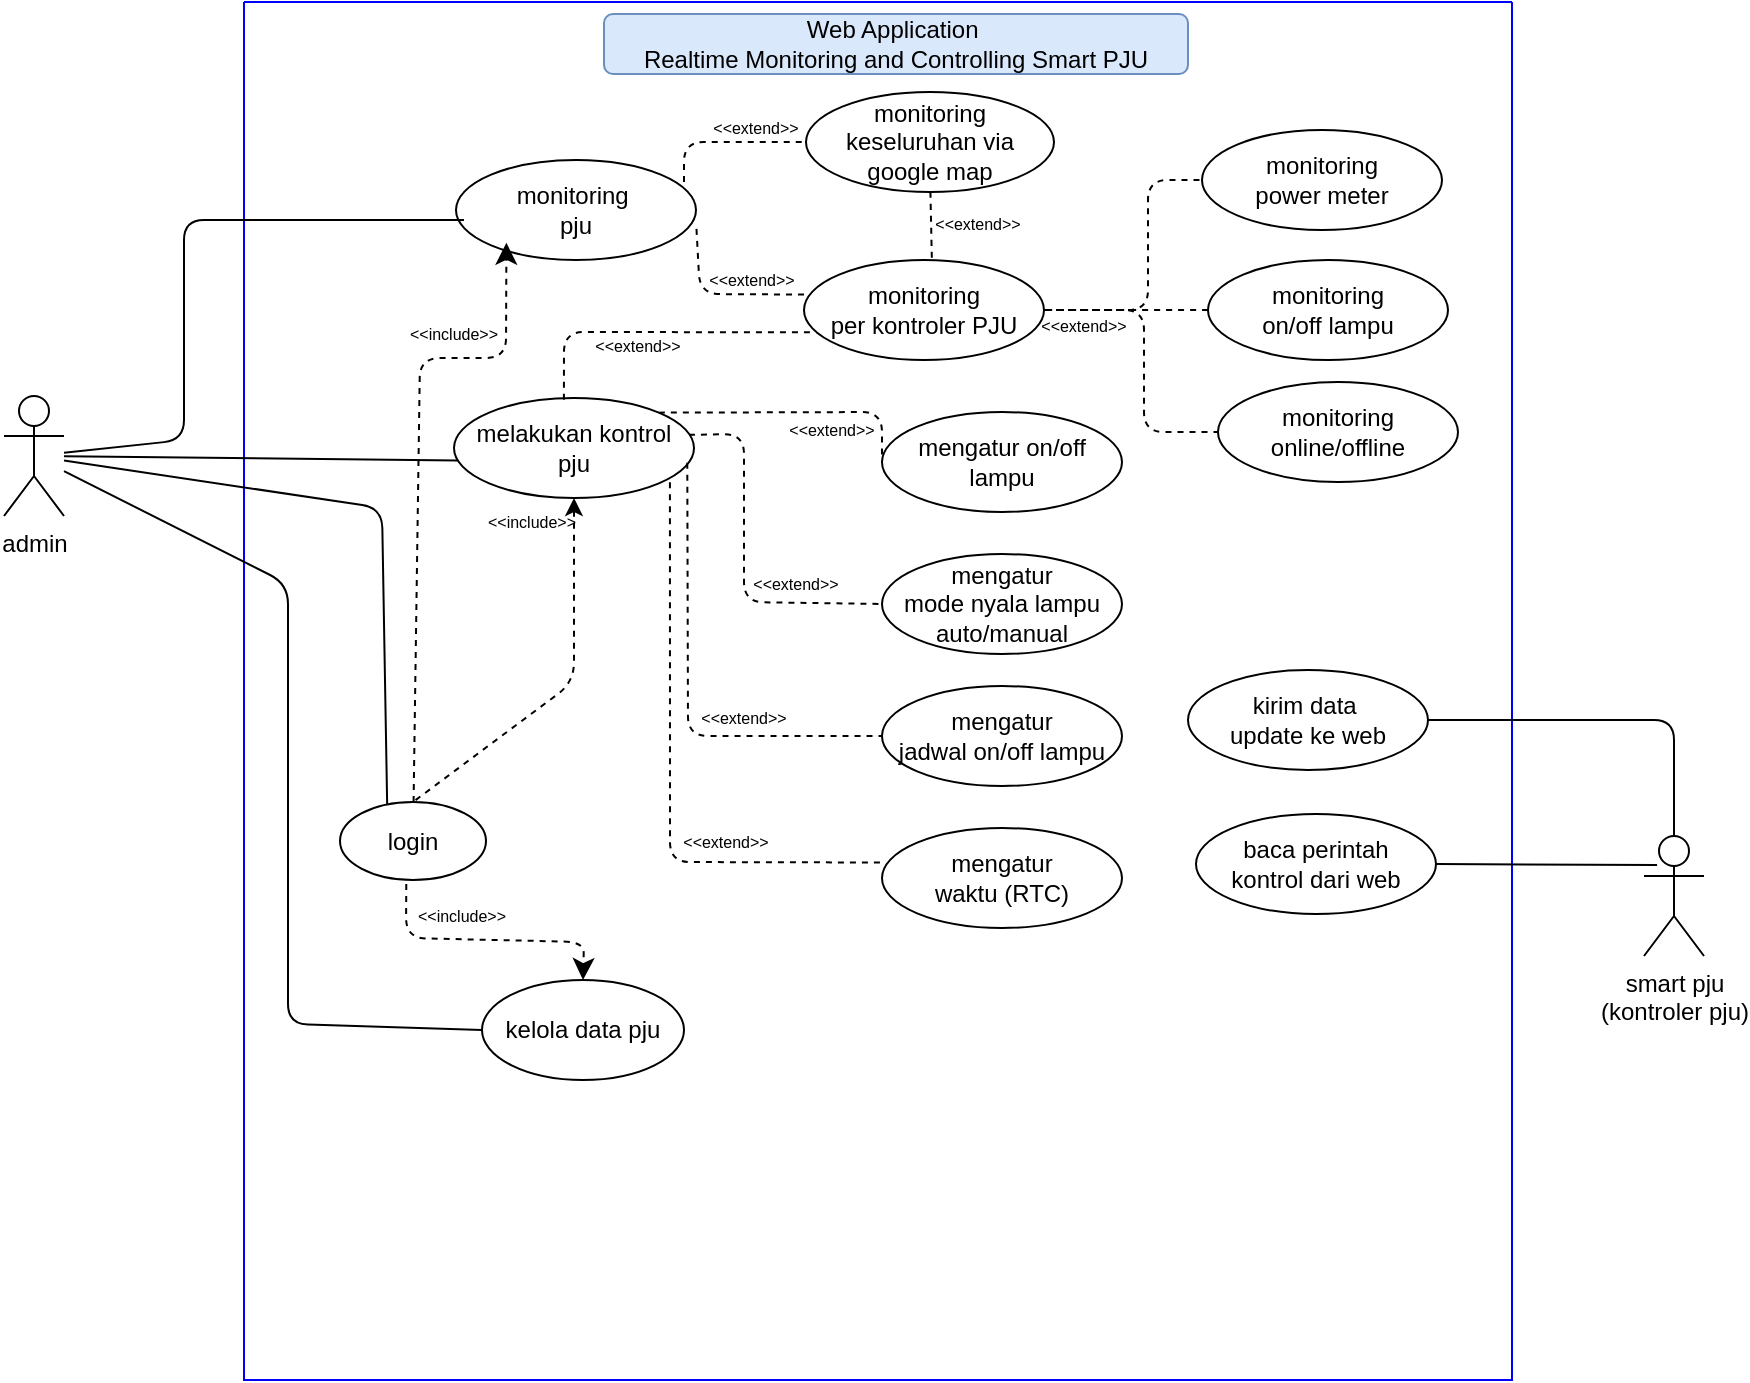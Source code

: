 <mxfile version="24.7.13">
  <diagram name="Page-1" id="pTCAznH1Ie4KXk48edHu">
    <mxGraphModel dx="553" dy="324" grid="0" gridSize="10" guides="1" tooltips="1" connect="1" arrows="1" fold="1" page="0" pageScale="1" pageWidth="850" pageHeight="1100" math="0" shadow="0">
      <root>
        <mxCell id="0" />
        <mxCell id="1" parent="0" />
        <mxCell id="OZYJQrQI57N_s6W0lsTE-5" value="" style="swimlane;startSize=0;fillColor=#fff2cc;strokeColor=#0000FF;" vertex="1" parent="1">
          <mxGeometry x="230" y="101" width="634" height="689" as="geometry">
            <mxRectangle x="180" y="160" width="50" height="40" as="alternateBounds" />
          </mxGeometry>
        </mxCell>
        <mxCell id="OZYJQrQI57N_s6W0lsTE-6" value="monitoring&amp;nbsp;&lt;div&gt;pju&lt;/div&gt;" style="ellipse;whiteSpace=wrap;html=1;" vertex="1" parent="OZYJQrQI57N_s6W0lsTE-5">
          <mxGeometry x="106" y="79" width="120" height="50" as="geometry" />
        </mxCell>
        <mxCell id="OZYJQrQI57N_s6W0lsTE-7" value="login" style="ellipse;whiteSpace=wrap;html=1;" vertex="1" parent="OZYJQrQI57N_s6W0lsTE-5">
          <mxGeometry x="48" y="400" width="73" height="39" as="geometry" />
        </mxCell>
        <mxCell id="OZYJQrQI57N_s6W0lsTE-8" value="melakukan kontrol&lt;div&gt;pju&lt;/div&gt;" style="ellipse;whiteSpace=wrap;html=1;" vertex="1" parent="OZYJQrQI57N_s6W0lsTE-5">
          <mxGeometry x="105" y="198" width="120" height="50" as="geometry" />
        </mxCell>
        <mxCell id="OZYJQrQI57N_s6W0lsTE-9" value="" style="endArrow=none;dashed=1;html=1;rounded=1;exitX=0.5;exitY=1;exitDx=0;exitDy=0;entryX=0.5;entryY=0;entryDx=0;entryDy=0;startArrow=classic;startFill=1;curved=0;" edge="1" parent="OZYJQrQI57N_s6W0lsTE-5" source="OZYJQrQI57N_s6W0lsTE-8" target="OZYJQrQI57N_s6W0lsTE-7">
          <mxGeometry width="50" height="50" relative="1" as="geometry">
            <mxPoint x="169.36" y="303.75" as="sourcePoint" />
            <mxPoint x="169.64" y="207.35" as="targetPoint" />
            <Array as="points">
              <mxPoint x="165" y="340" />
            </Array>
          </mxGeometry>
        </mxCell>
        <mxCell id="OZYJQrQI57N_s6W0lsTE-10" value="&amp;lt;&amp;lt;include&amp;gt;&amp;gt;" style="text;html=1;align=center;verticalAlign=middle;whiteSpace=wrap;rounded=0;fontSize=8;" vertex="1" parent="OZYJQrQI57N_s6W0lsTE-5">
          <mxGeometry x="114" y="255" width="60" height="10" as="geometry" />
        </mxCell>
        <mxCell id="OZYJQrQI57N_s6W0lsTE-11" value="mengatur on/off lampu" style="ellipse;whiteSpace=wrap;html=1;" vertex="1" parent="OZYJQrQI57N_s6W0lsTE-5">
          <mxGeometry x="319" y="205" width="120" height="50" as="geometry" />
        </mxCell>
        <mxCell id="OZYJQrQI57N_s6W0lsTE-12" value="mengatur&lt;div&gt;mode nyala lampu auto/manual&lt;/div&gt;" style="ellipse;whiteSpace=wrap;html=1;" vertex="1" parent="OZYJQrQI57N_s6W0lsTE-5">
          <mxGeometry x="319" y="276" width="120" height="50" as="geometry" />
        </mxCell>
        <mxCell id="OZYJQrQI57N_s6W0lsTE-13" value="mengatur&lt;div&gt;jadwal on/off lampu&lt;/div&gt;" style="ellipse;whiteSpace=wrap;html=1;" vertex="1" parent="OZYJQrQI57N_s6W0lsTE-5">
          <mxGeometry x="319" y="342" width="120" height="50" as="geometry" />
        </mxCell>
        <mxCell id="OZYJQrQI57N_s6W0lsTE-14" value="mengatur&lt;div&gt;waktu (RTC)&lt;/div&gt;" style="ellipse;whiteSpace=wrap;html=1;" vertex="1" parent="OZYJQrQI57N_s6W0lsTE-5">
          <mxGeometry x="319" y="413" width="120" height="50" as="geometry" />
        </mxCell>
        <mxCell id="OZYJQrQI57N_s6W0lsTE-15" value="" style="endArrow=none;dashed=1;html=1;rounded=1;entryX=0;entryY=0.5;entryDx=0;entryDy=0;exitX=1;exitY=0;exitDx=0;exitDy=0;curved=0;" edge="1" parent="OZYJQrQI57N_s6W0lsTE-5" source="OZYJQrQI57N_s6W0lsTE-8" target="OZYJQrQI57N_s6W0lsTE-11">
          <mxGeometry width="50" height="50" relative="1" as="geometry">
            <mxPoint x="209" y="354" as="sourcePoint" />
            <mxPoint x="259" y="304" as="targetPoint" />
            <Array as="points">
              <mxPoint x="319" y="205" />
            </Array>
          </mxGeometry>
        </mxCell>
        <mxCell id="OZYJQrQI57N_s6W0lsTE-16" value="&amp;lt;&amp;lt;extend&amp;gt;&amp;gt;" style="text;html=1;align=center;verticalAlign=middle;whiteSpace=wrap;rounded=0;fontSize=8;" vertex="1" parent="OZYJQrQI57N_s6W0lsTE-5">
          <mxGeometry x="264" y="209" width="60" height="10" as="geometry" />
        </mxCell>
        <mxCell id="OZYJQrQI57N_s6W0lsTE-17" value="" style="endArrow=none;dashed=1;html=1;rounded=1;exitX=0.458;exitY=0.018;exitDx=0;exitDy=0;exitPerimeter=0;entryX=0.064;entryY=0.723;entryDx=0;entryDy=0;entryPerimeter=0;curved=0;" edge="1" parent="OZYJQrQI57N_s6W0lsTE-5" source="OZYJQrQI57N_s6W0lsTE-8" target="OZYJQrQI57N_s6W0lsTE-27">
          <mxGeometry width="50" height="50" relative="1" as="geometry">
            <mxPoint x="217" y="186" as="sourcePoint" />
            <mxPoint x="329" y="129" as="targetPoint" />
            <Array as="points">
              <mxPoint x="160" y="165" />
            </Array>
          </mxGeometry>
        </mxCell>
        <mxCell id="OZYJQrQI57N_s6W0lsTE-18" value="&amp;lt;&amp;lt;extend&amp;gt;&amp;gt;" style="text;html=1;align=center;verticalAlign=middle;whiteSpace=wrap;rounded=0;fontSize=8;" vertex="1" parent="OZYJQrQI57N_s6W0lsTE-5">
          <mxGeometry x="167" y="167" width="60" height="10" as="geometry" />
        </mxCell>
        <mxCell id="OZYJQrQI57N_s6W0lsTE-19" value="" style="endArrow=none;dashed=1;html=1;rounded=1;exitX=0.979;exitY=0.368;exitDx=0;exitDy=0;exitPerimeter=0;entryX=0;entryY=0.5;entryDx=0;entryDy=0;curved=0;" edge="1" parent="OZYJQrQI57N_s6W0lsTE-5" source="OZYJQrQI57N_s6W0lsTE-8" target="OZYJQrQI57N_s6W0lsTE-12">
          <mxGeometry width="50" height="50" relative="1" as="geometry">
            <mxPoint x="217" y="186" as="sourcePoint" />
            <mxPoint x="329" y="129" as="targetPoint" />
            <Array as="points">
              <mxPoint x="250" y="216" />
              <mxPoint x="250" y="300" />
            </Array>
          </mxGeometry>
        </mxCell>
        <mxCell id="OZYJQrQI57N_s6W0lsTE-20" value="" style="endArrow=none;dashed=1;html=1;rounded=1;exitX=0.972;exitY=0.648;exitDx=0;exitDy=0;exitPerimeter=0;entryX=0;entryY=0.5;entryDx=0;entryDy=0;curved=0;" edge="1" parent="OZYJQrQI57N_s6W0lsTE-5" source="OZYJQrQI57N_s6W0lsTE-8" target="OZYJQrQI57N_s6W0lsTE-13">
          <mxGeometry width="50" height="50" relative="1" as="geometry">
            <mxPoint x="232" y="197" as="sourcePoint" />
            <mxPoint x="331" y="208" as="targetPoint" />
            <Array as="points">
              <mxPoint x="222" y="367" />
            </Array>
          </mxGeometry>
        </mxCell>
        <mxCell id="OZYJQrQI57N_s6W0lsTE-21" value="" style="endArrow=none;dashed=1;html=1;rounded=1;exitX=0.908;exitY=0.842;exitDx=0;exitDy=0;exitPerimeter=0;entryX=0.017;entryY=0.345;entryDx=0;entryDy=0;entryPerimeter=0;curved=0;" edge="1" parent="OZYJQrQI57N_s6W0lsTE-5">
          <mxGeometry width="50" height="50" relative="1" as="geometry">
            <mxPoint x="212.96" y="240.1" as="sourcePoint" />
            <mxPoint x="320.04" y="430.25" as="targetPoint" />
            <Array as="points">
              <mxPoint x="213" y="430" />
            </Array>
          </mxGeometry>
        </mxCell>
        <mxCell id="OZYJQrQI57N_s6W0lsTE-22" value="&amp;lt;&amp;lt;extend&amp;gt;&amp;gt;" style="text;html=1;align=center;verticalAlign=middle;whiteSpace=wrap;rounded=0;fontSize=8;" vertex="1" parent="OZYJQrQI57N_s6W0lsTE-5">
          <mxGeometry x="246" y="286" width="60" height="10" as="geometry" />
        </mxCell>
        <mxCell id="OZYJQrQI57N_s6W0lsTE-23" value="&amp;lt;&amp;lt;extend&amp;gt;&amp;gt;" style="text;html=1;align=center;verticalAlign=middle;whiteSpace=wrap;rounded=0;fontSize=8;" vertex="1" parent="OZYJQrQI57N_s6W0lsTE-5">
          <mxGeometry x="220" y="353" width="60" height="10" as="geometry" />
        </mxCell>
        <mxCell id="OZYJQrQI57N_s6W0lsTE-24" value="&amp;lt;&amp;lt;extend&amp;gt;&amp;gt;" style="text;html=1;align=center;verticalAlign=middle;whiteSpace=wrap;rounded=0;fontSize=8;" vertex="1" parent="OZYJQrQI57N_s6W0lsTE-5">
          <mxGeometry x="211" y="415" width="60" height="10" as="geometry" />
        </mxCell>
        <mxCell id="OZYJQrQI57N_s6W0lsTE-25" value="Web Application&amp;nbsp;&lt;div&gt;Realtime Monitoring and Controlling Smart PJU&lt;/div&gt;" style="text;html=1;align=center;verticalAlign=middle;whiteSpace=wrap;rounded=1;fillColor=#dae8fc;strokeColor=#6c8ebf;fillStyle=solid;gradientColor=none;perimeterSpacing=0;strokeWidth=1;spacingTop=1;spacingBottom=1;" vertex="1" parent="OZYJQrQI57N_s6W0lsTE-5">
          <mxGeometry x="180" y="6" width="292" height="30" as="geometry" />
        </mxCell>
        <mxCell id="OZYJQrQI57N_s6W0lsTE-53" style="edgeStyle=none;curved=0;rounded=1;orthogonalLoop=1;jettySize=auto;html=1;exitX=1;exitY=0.5;exitDx=0;exitDy=0;entryX=0;entryY=0.5;entryDx=0;entryDy=0;fontSize=12;startSize=8;endSize=8;endArrow=none;endFill=0;dashed=1;" edge="1" parent="OZYJQrQI57N_s6W0lsTE-5" source="OZYJQrQI57N_s6W0lsTE-27" target="OZYJQrQI57N_s6W0lsTE-52">
          <mxGeometry relative="1" as="geometry">
            <Array as="points">
              <mxPoint x="452" y="154" />
              <mxPoint x="452" y="89" />
            </Array>
          </mxGeometry>
        </mxCell>
        <mxCell id="OZYJQrQI57N_s6W0lsTE-26" value="monitoring keseluruhan via&lt;div&gt;google map&lt;/div&gt;" style="ellipse;whiteSpace=wrap;html=1;" vertex="1" parent="OZYJQrQI57N_s6W0lsTE-5">
          <mxGeometry x="281" y="45" width="124" height="50" as="geometry" />
        </mxCell>
        <mxCell id="OZYJQrQI57N_s6W0lsTE-27" value="monitoring&lt;div&gt;per kontroler PJU&lt;/div&gt;" style="ellipse;whiteSpace=wrap;html=1;" vertex="1" parent="OZYJQrQI57N_s6W0lsTE-5">
          <mxGeometry x="280" y="129" width="120" height="50" as="geometry" />
        </mxCell>
        <mxCell id="OZYJQrQI57N_s6W0lsTE-28" value="" style="endArrow=none;dashed=1;html=1;rounded=1;entryX=0;entryY=0.5;entryDx=0;entryDy=0;exitX=0.95;exitY=0.22;exitDx=0;exitDy=0;exitPerimeter=0;curved=0;" edge="1" parent="OZYJQrQI57N_s6W0lsTE-5" source="OZYJQrQI57N_s6W0lsTE-6" target="OZYJQrQI57N_s6W0lsTE-26">
          <mxGeometry width="50" height="50" relative="1" as="geometry">
            <mxPoint x="210" y="100" as="sourcePoint" />
            <mxPoint x="260" y="50" as="targetPoint" />
            <Array as="points">
              <mxPoint x="220" y="70" />
            </Array>
          </mxGeometry>
        </mxCell>
        <mxCell id="OZYJQrQI57N_s6W0lsTE-29" value="" style="endArrow=none;dashed=1;html=1;rounded=1;exitX=1.002;exitY=0.689;exitDx=0;exitDy=0;exitPerimeter=0;entryX=0.025;entryY=0.346;entryDx=0;entryDy=0;entryPerimeter=0;curved=0;" edge="1" parent="OZYJQrQI57N_s6W0lsTE-5" source="OZYJQrQI57N_s6W0lsTE-6" target="OZYJQrQI57N_s6W0lsTE-27">
          <mxGeometry width="50" height="50" relative="1" as="geometry">
            <mxPoint x="170" y="209" as="sourcePoint" />
            <mxPoint x="290" y="159" as="targetPoint" />
            <Array as="points">
              <mxPoint x="228" y="146" />
            </Array>
          </mxGeometry>
        </mxCell>
        <mxCell id="OZYJQrQI57N_s6W0lsTE-30" value="&amp;lt;&amp;lt;extend&amp;gt;&amp;gt;" style="text;html=1;align=center;verticalAlign=middle;whiteSpace=wrap;rounded=0;fontSize=8;" vertex="1" parent="OZYJQrQI57N_s6W0lsTE-5">
          <mxGeometry x="226" y="58" width="60" height="10" as="geometry" />
        </mxCell>
        <mxCell id="OZYJQrQI57N_s6W0lsTE-31" value="&amp;lt;&amp;lt;extend&amp;gt;&amp;gt;" style="text;html=1;align=center;verticalAlign=middle;whiteSpace=wrap;rounded=0;fontSize=8;" vertex="1" parent="OZYJQrQI57N_s6W0lsTE-5">
          <mxGeometry x="224" y="134" width="60" height="10" as="geometry" />
        </mxCell>
        <mxCell id="OZYJQrQI57N_s6W0lsTE-48" style="edgeStyle=none;curved=0;rounded=1;orthogonalLoop=1;jettySize=auto;html=1;entryX=0.21;entryY=0.828;entryDx=0;entryDy=0;entryPerimeter=0;fontSize=12;startSize=8;endSize=8;dashed=1;" edge="1" parent="OZYJQrQI57N_s6W0lsTE-5" source="OZYJQrQI57N_s6W0lsTE-7" target="OZYJQrQI57N_s6W0lsTE-6">
          <mxGeometry relative="1" as="geometry">
            <Array as="points">
              <mxPoint x="88" y="178" />
              <mxPoint x="131" y="178" />
            </Array>
          </mxGeometry>
        </mxCell>
        <mxCell id="OZYJQrQI57N_s6W0lsTE-49" value="&amp;lt;&amp;lt;include&amp;gt;&amp;gt;" style="text;html=1;align=center;verticalAlign=middle;whiteSpace=wrap;rounded=0;fontSize=8;" vertex="1" parent="OZYJQrQI57N_s6W0lsTE-5">
          <mxGeometry x="75" y="161" width="60" height="10" as="geometry" />
        </mxCell>
        <mxCell id="OZYJQrQI57N_s6W0lsTE-32" value="kirim data&amp;nbsp;&lt;div&gt;update ke web&lt;/div&gt;" style="ellipse;whiteSpace=wrap;html=1;" vertex="1" parent="OZYJQrQI57N_s6W0lsTE-5">
          <mxGeometry x="472" y="334" width="120" height="50" as="geometry" />
        </mxCell>
        <mxCell id="OZYJQrQI57N_s6W0lsTE-33" value="baca perintah&lt;div&gt;kontrol dari web&lt;/div&gt;" style="ellipse;whiteSpace=wrap;html=1;" vertex="1" parent="OZYJQrQI57N_s6W0lsTE-5">
          <mxGeometry x="476" y="406" width="120" height="50" as="geometry" />
        </mxCell>
        <mxCell id="OZYJQrQI57N_s6W0lsTE-39" value="smart pju&lt;div&gt;(kontroler pju)&lt;/div&gt;" style="shape=umlActor;verticalLabelPosition=bottom;verticalAlign=top;html=1;outlineConnect=0;" vertex="1" parent="OZYJQrQI57N_s6W0lsTE-5">
          <mxGeometry x="700" y="417" width="30" height="60" as="geometry" />
        </mxCell>
        <mxCell id="OZYJQrQI57N_s6W0lsTE-40" value="" style="endArrow=none;html=1;rounded=1;entryX=0.5;entryY=0;entryDx=0;entryDy=0;entryPerimeter=0;exitX=1;exitY=0.5;exitDx=0;exitDy=0;curved=0;" edge="1" parent="OZYJQrQI57N_s6W0lsTE-5" source="OZYJQrQI57N_s6W0lsTE-32" target="OZYJQrQI57N_s6W0lsTE-39">
          <mxGeometry width="50" height="50" relative="1" as="geometry">
            <mxPoint x="492" y="539" as="sourcePoint" />
            <mxPoint x="542" y="489" as="targetPoint" />
            <Array as="points">
              <mxPoint x="715" y="359" />
            </Array>
          </mxGeometry>
        </mxCell>
        <mxCell id="OZYJQrQI57N_s6W0lsTE-41" value="" style="endArrow=none;html=1;rounded=1;curved=0;exitX=1;exitY=0.5;exitDx=0;exitDy=0;entryX=0.218;entryY=0.242;entryDx=0;entryDy=0;entryPerimeter=0;" edge="1" parent="OZYJQrQI57N_s6W0lsTE-5" source="OZYJQrQI57N_s6W0lsTE-33" target="OZYJQrQI57N_s6W0lsTE-39">
          <mxGeometry width="50" height="50" relative="1" as="geometry">
            <mxPoint x="622" y="419" as="sourcePoint" />
            <mxPoint x="692" y="431" as="targetPoint" />
            <Array as="points" />
          </mxGeometry>
        </mxCell>
        <mxCell id="OZYJQrQI57N_s6W0lsTE-50" value="monitoring&lt;div&gt;online/offline&lt;/div&gt;" style="ellipse;whiteSpace=wrap;html=1;" vertex="1" parent="OZYJQrQI57N_s6W0lsTE-5">
          <mxGeometry x="487" y="190" width="120" height="50" as="geometry" />
        </mxCell>
        <mxCell id="OZYJQrQI57N_s6W0lsTE-61" style="edgeStyle=none;curved=1;rounded=0;orthogonalLoop=1;jettySize=auto;html=1;fontSize=12;startSize=8;endSize=8;dashed=1;endArrow=none;endFill=0;" edge="1" parent="OZYJQrQI57N_s6W0lsTE-5" source="OZYJQrQI57N_s6W0lsTE-51" target="OZYJQrQI57N_s6W0lsTE-27">
          <mxGeometry relative="1" as="geometry" />
        </mxCell>
        <mxCell id="OZYJQrQI57N_s6W0lsTE-51" value="monitoring&lt;div&gt;on/off lampu&lt;/div&gt;" style="ellipse;whiteSpace=wrap;html=1;" vertex="1" parent="OZYJQrQI57N_s6W0lsTE-5">
          <mxGeometry x="482" y="129" width="120" height="50" as="geometry" />
        </mxCell>
        <mxCell id="OZYJQrQI57N_s6W0lsTE-52" value="monitoring&lt;div&gt;power meter&lt;/div&gt;" style="ellipse;whiteSpace=wrap;html=1;" vertex="1" parent="OZYJQrQI57N_s6W0lsTE-5">
          <mxGeometry x="479" y="64" width="120" height="50" as="geometry" />
        </mxCell>
        <mxCell id="OZYJQrQI57N_s6W0lsTE-54" value="kelola data pju" style="ellipse;whiteSpace=wrap;html=1;" vertex="1" parent="OZYJQrQI57N_s6W0lsTE-5">
          <mxGeometry x="119" y="489" width="101" height="50" as="geometry" />
        </mxCell>
        <mxCell id="OZYJQrQI57N_s6W0lsTE-55" style="edgeStyle=none;curved=0;rounded=1;orthogonalLoop=1;jettySize=auto;html=1;entryX=0.5;entryY=0;entryDx=0;entryDy=0;fontSize=12;startSize=8;endSize=8;dashed=1;exitX=0.454;exitY=1.052;exitDx=0;exitDy=0;exitPerimeter=0;" edge="1" parent="OZYJQrQI57N_s6W0lsTE-5" source="OZYJQrQI57N_s6W0lsTE-7" target="OZYJQrQI57N_s6W0lsTE-54">
          <mxGeometry relative="1" as="geometry">
            <Array as="points">
              <mxPoint x="81" y="468" />
              <mxPoint x="170" y="470" />
            </Array>
          </mxGeometry>
        </mxCell>
        <mxCell id="OZYJQrQI57N_s6W0lsTE-58" style="edgeStyle=none;curved=1;rounded=0;orthogonalLoop=1;jettySize=auto;html=1;entryX=0.533;entryY=0.022;entryDx=0;entryDy=0;entryPerimeter=0;fontSize=12;startSize=8;endSize=8;dashed=1;endArrow=none;endFill=0;" edge="1" parent="OZYJQrQI57N_s6W0lsTE-5" source="OZYJQrQI57N_s6W0lsTE-26" target="OZYJQrQI57N_s6W0lsTE-27">
          <mxGeometry relative="1" as="geometry" />
        </mxCell>
        <mxCell id="OZYJQrQI57N_s6W0lsTE-59" style="edgeStyle=none;curved=0;rounded=1;orthogonalLoop=1;jettySize=auto;html=1;exitX=1;exitY=0.5;exitDx=0;exitDy=0;entryX=0;entryY=0.5;entryDx=0;entryDy=0;fontSize=12;startSize=8;endSize=8;endArrow=none;endFill=0;dashed=1;" edge="1" parent="OZYJQrQI57N_s6W0lsTE-5" source="OZYJQrQI57N_s6W0lsTE-27" target="OZYJQrQI57N_s6W0lsTE-50">
          <mxGeometry relative="1" as="geometry">
            <mxPoint x="410" y="164" as="sourcePoint" />
            <mxPoint x="489" y="99" as="targetPoint" />
            <Array as="points">
              <mxPoint x="450" y="154" />
              <mxPoint x="450" y="215" />
            </Array>
          </mxGeometry>
        </mxCell>
        <mxCell id="OZYJQrQI57N_s6W0lsTE-60" value="&amp;lt;&amp;lt;extend&amp;gt;&amp;gt;" style="text;html=1;align=center;verticalAlign=middle;whiteSpace=wrap;rounded=0;fontSize=8;" vertex="1" parent="OZYJQrQI57N_s6W0lsTE-5">
          <mxGeometry x="390" y="157" width="60" height="10" as="geometry" />
        </mxCell>
        <mxCell id="OZYJQrQI57N_s6W0lsTE-62" value="&amp;lt;&amp;lt;extend&amp;gt;&amp;gt;" style="text;html=1;align=center;verticalAlign=middle;whiteSpace=wrap;rounded=0;fontSize=8;" vertex="1" parent="OZYJQrQI57N_s6W0lsTE-5">
          <mxGeometry x="337" y="106" width="60" height="10" as="geometry" />
        </mxCell>
        <mxCell id="OZYJQrQI57N_s6W0lsTE-63" value="&amp;lt;&amp;lt;include&amp;gt;&amp;gt;" style="text;html=1;align=center;verticalAlign=middle;whiteSpace=wrap;rounded=0;fontSize=8;" vertex="1" parent="OZYJQrQI57N_s6W0lsTE-5">
          <mxGeometry x="79" y="452" width="60" height="10" as="geometry" />
        </mxCell>
        <mxCell id="OZYJQrQI57N_s6W0lsTE-47" style="edgeStyle=none;curved=0;rounded=1;orthogonalLoop=1;jettySize=auto;html=1;fontSize=12;startSize=8;endSize=8;endArrow=none;endFill=0;entryX=0.323;entryY=0.024;entryDx=0;entryDy=0;entryPerimeter=0;" edge="1" parent="1" source="OZYJQrQI57N_s6W0lsTE-34" target="OZYJQrQI57N_s6W0lsTE-7">
          <mxGeometry relative="1" as="geometry">
            <Array as="points">
              <mxPoint x="299" y="354" />
            </Array>
          </mxGeometry>
        </mxCell>
        <mxCell id="OZYJQrQI57N_s6W0lsTE-57" style="edgeStyle=none;curved=0;rounded=1;orthogonalLoop=1;jettySize=auto;html=1;entryX=0;entryY=0.5;entryDx=0;entryDy=0;fontSize=12;startSize=8;endSize=8;endArrow=none;endFill=0;" edge="1" parent="1" source="OZYJQrQI57N_s6W0lsTE-34" target="OZYJQrQI57N_s6W0lsTE-54">
          <mxGeometry relative="1" as="geometry">
            <Array as="points">
              <mxPoint x="252" y="392" />
              <mxPoint x="252" y="612" />
            </Array>
          </mxGeometry>
        </mxCell>
        <mxCell id="OZYJQrQI57N_s6W0lsTE-34" value="admin" style="shape=umlActor;verticalLabelPosition=bottom;verticalAlign=top;html=1;outlineConnect=0;" vertex="1" parent="1">
          <mxGeometry x="110" y="298" width="30" height="60" as="geometry" />
        </mxCell>
        <mxCell id="OZYJQrQI57N_s6W0lsTE-35" value="" style="endArrow=none;html=1;rounded=1;curved=0;" edge="1" parent="1" source="OZYJQrQI57N_s6W0lsTE-34">
          <mxGeometry width="50" height="50" relative="1" as="geometry">
            <mxPoint x="140" y="320" as="sourcePoint" />
            <mxPoint x="340" y="210" as="targetPoint" />
            <Array as="points">
              <mxPoint x="200" y="320" />
              <mxPoint x="200" y="210" />
            </Array>
          </mxGeometry>
        </mxCell>
        <mxCell id="OZYJQrQI57N_s6W0lsTE-36" value="" style="endArrow=none;html=1;rounded=0;entryX=0.015;entryY=0.625;entryDx=0;entryDy=0;entryPerimeter=0;" edge="1" parent="1" source="OZYJQrQI57N_s6W0lsTE-34" target="OZYJQrQI57N_s6W0lsTE-8">
          <mxGeometry width="50" height="50" relative="1" as="geometry">
            <mxPoint x="240" y="310" as="sourcePoint" />
            <mxPoint x="290" y="260" as="targetPoint" />
          </mxGeometry>
        </mxCell>
      </root>
    </mxGraphModel>
  </diagram>
</mxfile>
